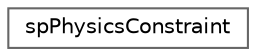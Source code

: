 digraph "类继承关系图"
{
 // LATEX_PDF_SIZE
  bgcolor="transparent";
  edge [fontname=Helvetica,fontsize=10,labelfontname=Helvetica,labelfontsize=10];
  node [fontname=Helvetica,fontsize=10,shape=box,height=0.2,width=0.4];
  rankdir="LR";
  Node0 [id="Node000000",label="spPhysicsConstraint",height=0.2,width=0.4,color="grey40", fillcolor="white", style="filled",URL="$structsp_physics_constraint.html",tooltip=" "];
}
